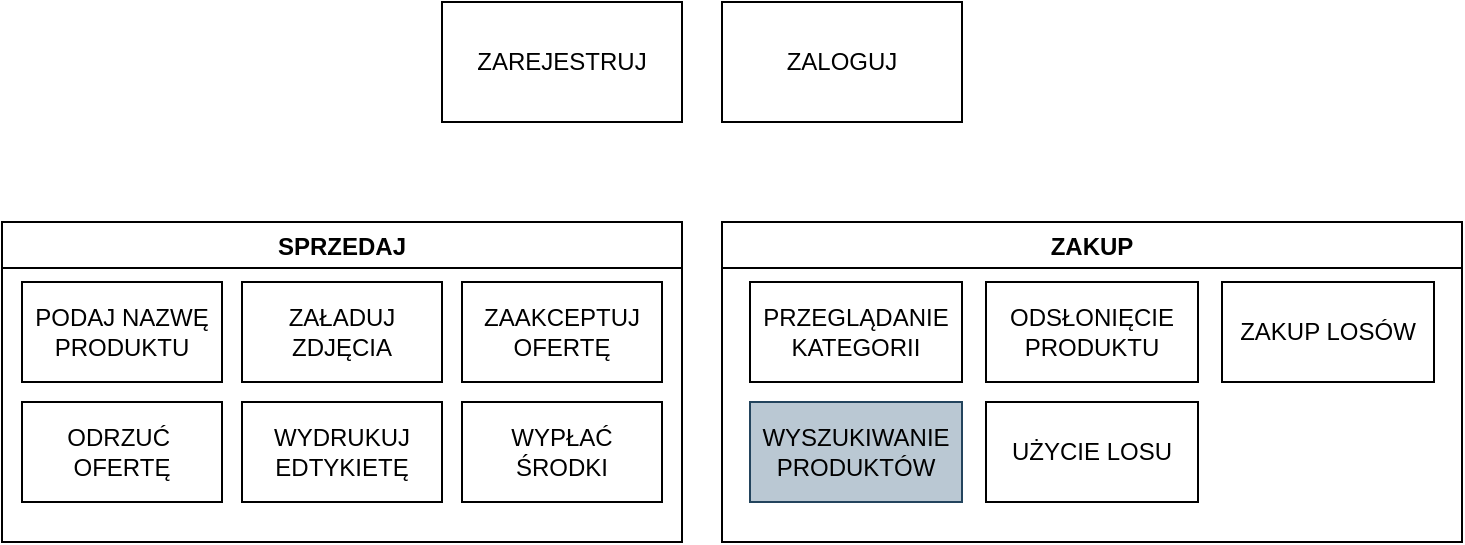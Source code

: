 <mxfile version="14.6.13" type="github" pages="2">
  <diagram id="6o919QupBLJNKG22ZfPB" name="Page-1">
    <mxGraphModel dx="868" dy="482" grid="1" gridSize="10" guides="1" tooltips="1" connect="1" arrows="1" fold="1" page="1" pageScale="1" pageWidth="827" pageHeight="1169" math="0" shadow="0">
      <root>
        <mxCell id="0" />
        <mxCell id="1" parent="0" />
        <mxCell id="N0_1NBLjWfqgBaOUi9xD-1" value="ZAREJESTRUJ" style="rounded=0;whiteSpace=wrap;html=1;" parent="1" vertex="1">
          <mxGeometry x="260" y="60" width="120" height="60" as="geometry" />
        </mxCell>
        <mxCell id="N0_1NBLjWfqgBaOUi9xD-2" value="ZALOGUJ" style="rounded=0;whiteSpace=wrap;html=1;" parent="1" vertex="1">
          <mxGeometry x="400" y="60" width="120" height="60" as="geometry" />
        </mxCell>
        <mxCell id="N0_1NBLjWfqgBaOUi9xD-11" value="SPRZEDAJ" style="swimlane;" parent="1" vertex="1">
          <mxGeometry x="40" y="170" width="340" height="160" as="geometry" />
        </mxCell>
        <mxCell id="N0_1NBLjWfqgBaOUi9xD-10" value="PODAJ NAZWĘ PRODUKTU" style="rounded=0;whiteSpace=wrap;html=1;" parent="N0_1NBLjWfqgBaOUi9xD-11" vertex="1">
          <mxGeometry x="10" y="30" width="100" height="50" as="geometry" />
        </mxCell>
        <mxCell id="N0_1NBLjWfqgBaOUi9xD-14" value="ZAŁADUJ ZDJĘCIA&lt;br&gt;" style="rounded=0;whiteSpace=wrap;html=1;" parent="N0_1NBLjWfqgBaOUi9xD-11" vertex="1">
          <mxGeometry x="120" y="30" width="100" height="50" as="geometry" />
        </mxCell>
        <mxCell id="N0_1NBLjWfqgBaOUi9xD-15" value="ZAAKCEPTUJ OFERTĘ&lt;br&gt;" style="rounded=0;whiteSpace=wrap;html=1;" parent="N0_1NBLjWfqgBaOUi9xD-11" vertex="1">
          <mxGeometry x="230" y="30" width="100" height="50" as="geometry" />
        </mxCell>
        <mxCell id="N0_1NBLjWfqgBaOUi9xD-16" value="ODRZUĆ&amp;nbsp;&lt;br&gt;OFERTĘ" style="rounded=0;whiteSpace=wrap;html=1;" parent="N0_1NBLjWfqgBaOUi9xD-11" vertex="1">
          <mxGeometry x="10" y="90" width="100" height="50" as="geometry" />
        </mxCell>
        <mxCell id="N0_1NBLjWfqgBaOUi9xD-17" value="WYDRUKUJ EDTYKIETĘ&lt;br&gt;" style="rounded=0;whiteSpace=wrap;html=1;" parent="N0_1NBLjWfqgBaOUi9xD-11" vertex="1">
          <mxGeometry x="120" y="90" width="100" height="50" as="geometry" />
        </mxCell>
        <mxCell id="N0_1NBLjWfqgBaOUi9xD-18" value="WYPŁAĆ ŚRODKI&lt;br&gt;" style="rounded=0;whiteSpace=wrap;html=1;" parent="N0_1NBLjWfqgBaOUi9xD-11" vertex="1">
          <mxGeometry x="230" y="90" width="100" height="50" as="geometry" />
        </mxCell>
        <mxCell id="N0_1NBLjWfqgBaOUi9xD-19" value="ZAKUP" style="swimlane;" parent="1" vertex="1">
          <mxGeometry x="400" y="170" width="370" height="160" as="geometry" />
        </mxCell>
        <mxCell id="N0_1NBLjWfqgBaOUi9xD-4" value="PRZEGLĄDANIE KATEGORII&lt;br&gt;" style="rounded=0;whiteSpace=wrap;html=1;" parent="N0_1NBLjWfqgBaOUi9xD-19" vertex="1">
          <mxGeometry x="14" y="30" width="106" height="50" as="geometry" />
        </mxCell>
        <mxCell id="N0_1NBLjWfqgBaOUi9xD-22" value="ODSŁONIĘCIE PRODUKTU" style="rounded=0;whiteSpace=wrap;html=1;" parent="N0_1NBLjWfqgBaOUi9xD-19" vertex="1">
          <mxGeometry x="132" y="30" width="106" height="50" as="geometry" />
        </mxCell>
        <mxCell id="N0_1NBLjWfqgBaOUi9xD-23" value="ZAKUP LOSÓW" style="rounded=0;whiteSpace=wrap;html=1;" parent="N0_1NBLjWfqgBaOUi9xD-19" vertex="1">
          <mxGeometry x="250" y="30" width="106" height="50" as="geometry" />
        </mxCell>
        <mxCell id="N0_1NBLjWfqgBaOUi9xD-24" value="WYSZUKIWANIE PRODUKTÓW" style="rounded=0;whiteSpace=wrap;html=1;fillColor=#bac8d3;strokeColor=#23445d;" parent="N0_1NBLjWfqgBaOUi9xD-19" vertex="1">
          <mxGeometry x="14" y="90" width="106" height="50" as="geometry" />
        </mxCell>
        <mxCell id="N0_1NBLjWfqgBaOUi9xD-25" value="UŻYCIE LOSU" style="rounded=0;whiteSpace=wrap;html=1;" parent="N0_1NBLjWfqgBaOUi9xD-19" vertex="1">
          <mxGeometry x="132" y="90" width="106" height="50" as="geometry" />
        </mxCell>
      </root>
    </mxGraphModel>
  </diagram>
  <diagram id="MaYgOAsmym2ioP26NYiP" name="Page-2">
    <mxGraphModel dx="868" dy="482" grid="1" gridSize="10" guides="1" tooltips="1" connect="1" arrows="1" fold="1" page="1" pageScale="1" pageWidth="827" pageHeight="1169" math="0" shadow="0">
      <root>
        <mxCell id="mr3qkcb6bkzw9Bo_l3op-0" />
        <mxCell id="mr3qkcb6bkzw9Bo_l3op-1" parent="mr3qkcb6bkzw9Bo_l3op-0" />
        <mxCell id="mr3qkcb6bkzw9Bo_l3op-2" value="USE CASE" style="swimlane;html=1;childLayout=stackLayout;resizeParent=1;resizeParentMax=0;startSize=20;" parent="mr3qkcb6bkzw9Bo_l3op-1" vertex="1">
          <mxGeometry x="100" y="40" width="610" height="2480" as="geometry" />
        </mxCell>
        <mxCell id="mr3qkcb6bkzw9Bo_l3op-3" value="SPRZEDAJĄCY" style="swimlane;html=1;startSize=20;" parent="mr3qkcb6bkzw9Bo_l3op-2" vertex="1">
          <mxGeometry y="20" width="200" height="2460" as="geometry" />
        </mxCell>
        <mxCell id="wdVvuOZxuQAIECusziBa-2" style="edgeStyle=orthogonalEdgeStyle;rounded=0;orthogonalLoop=1;jettySize=auto;html=1;entryX=0.5;entryY=0;entryDx=0;entryDy=0;entryPerimeter=0;fontColor=#080808;" parent="mr3qkcb6bkzw9Bo_l3op-3" source="8k7K4rcvOM00G_uRZknB-0" target="5FcEl2AVE-UnWYuh6oi8-0" edge="1">
          <mxGeometry relative="1" as="geometry" />
        </mxCell>
        <mxCell id="8k7K4rcvOM00G_uRZknB-0" value="KLIKNIĘCIE&#xa; SPRZEDAJ" style="points=[[0.25,0,0],[0.5,0,0],[0.75,0,0],[1,0.25,0],[1,0.5,0],[1,0.75,0],[0.75,1,0],[0.5,1,0],[0.25,1,0],[0,0.75,0],[0,0.5,0],[0,0.25,0]];shape=mxgraph.bpmn.task;rectStyle=rounded;size=10;taskMarker=abstract;labelBackgroundColor=none;" parent="mr3qkcb6bkzw9Bo_l3op-3" vertex="1">
          <mxGeometry x="50" y="50" width="100" height="60" as="geometry" />
        </mxCell>
        <mxCell id="5FcEl2AVE-UnWYuh6oi8-0" value="UZUPEŁNIENIE&#xa;PODST.&#xa; DANYCH O &#xa;PRODUKCIE " style="points=[[0.25,0,0],[0.5,0,0],[0.75,0,0],[1,0.25,0],[1,0.5,0],[1,0.75,0],[0.75,1,0],[0.5,1,0],[0.25,1,0],[0,0.75,0],[0,0.5,0],[0,0.25,0]];shape=mxgraph.bpmn.task;rectStyle=rounded;size=10;taskMarker=abstract;labelBackgroundColor=none;" parent="mr3qkcb6bkzw9Bo_l3op-3" vertex="1">
          <mxGeometry x="50" y="140" width="100" height="60" as="geometry" />
        </mxCell>
        <mxCell id="wdVvuOZxuQAIECusziBa-9" style="edgeStyle=orthogonalEdgeStyle;rounded=0;orthogonalLoop=1;jettySize=auto;html=1;entryX=0.5;entryY=0;entryDx=0;entryDy=0;entryPerimeter=0;fontColor=#080808;" parent="mr3qkcb6bkzw9Bo_l3op-3" source="wdVvuOZxuQAIECusziBa-5" target="wdVvuOZxuQAIECusziBa-7" edge="1">
          <mxGeometry relative="1" as="geometry" />
        </mxCell>
        <mxCell id="wdVvuOZxuQAIECusziBa-5" value="ZAŁADOWANIE&#xa;ZDJĘĆ &#xa;PRODUKTU" style="points=[[0.25,0,0],[0.5,0,0],[0.75,0,0],[1,0.25,0],[1,0.5,0],[1,0.75,0],[0.75,1,0],[0.5,1,0],[0.25,1,0],[0,0.75,0],[0,0.5,0],[0,0.25,0]];shape=mxgraph.bpmn.task;rectStyle=rounded;size=10;taskMarker=abstract;labelBackgroundColor=none;" parent="mr3qkcb6bkzw9Bo_l3op-3" vertex="1">
          <mxGeometry x="50" y="240" width="100" height="60" as="geometry" />
        </mxCell>
        <mxCell id="wdVvuOZxuQAIECusziBa-7" value="POPROŚ &#xa;O OFERTĘ" style="points=[[0.25,0,0],[0.5,0,0],[0.75,0,0],[1,0.25,0],[1,0.5,0],[1,0.75,0],[0.75,1,0],[0.5,1,0],[0.25,1,0],[0,0.75,0],[0,0.5,0],[0,0.25,0]];shape=mxgraph.bpmn.task;rectStyle=rounded;size=10;taskMarker=abstract;labelBackgroundColor=none;" parent="mr3qkcb6bkzw9Bo_l3op-3" vertex="1">
          <mxGeometry x="50" y="330" width="100" height="60" as="geometry" />
        </mxCell>
        <mxCell id="wdVvuOZxuQAIECusziBa-13" value="AKCEPTACJA &#xa;OFERTY" style="points=[[0.25,0,0],[0.5,0,0],[0.75,0,0],[1,0.25,0],[1,0.5,0],[1,0.75,0],[0.75,1,0],[0.5,1,0],[0.25,1,0],[0,0.75,0],[0,0.5,0],[0,0.25,0]];shape=mxgraph.bpmn.task;rectStyle=rounded;size=10;taskMarker=abstract;labelBackgroundColor=none;" parent="mr3qkcb6bkzw9Bo_l3op-3" vertex="1">
          <mxGeometry x="50" y="440" width="100" height="60" as="geometry" />
        </mxCell>
        <mxCell id="wdVvuOZxuQAIECusziBa-26" style="edgeStyle=orthogonalEdgeStyle;rounded=0;orthogonalLoop=1;jettySize=auto;html=1;entryX=0.5;entryY=0;entryDx=0;entryDy=0;entryPerimeter=0;fontColor=#080808;" parent="mr3qkcb6bkzw9Bo_l3op-3" source="wdVvuOZxuQAIECusziBa-23" target="wdVvuOZxuQAIECusziBa-25" edge="1">
          <mxGeometry relative="1" as="geometry" />
        </mxCell>
        <mxCell id="wdVvuOZxuQAIECusziBa-23" value="&#xa;NADANIE PACZKI&#xa;" style="points=[[0.25,0,0],[0.5,0,0],[0.75,0,0],[1,0.25,0],[1,0.5,0],[1,0.75,0],[0.75,1,0],[0.5,1,0],[0.25,1,0],[0,0.75,0],[0,0.5,0],[0,0.25,0]];shape=mxgraph.bpmn.task;rectStyle=rounded;size=10;taskMarker=abstract;labelBackgroundColor=none;" parent="mr3qkcb6bkzw9Bo_l3op-3" vertex="1">
          <mxGeometry x="45" y="880" width="110" height="60" as="geometry" />
        </mxCell>
        <mxCell id="wdVvuOZxuQAIECusziBa-25" value="" style="points=[[0.145,0.145,0],[0.5,0,0],[0.855,0.145,0],[1,0.5,0],[0.855,0.855,0],[0.5,1,0],[0.145,0.855,0],[0,0.5,0]];shape=mxgraph.bpmn.event;html=1;verticalLabelPosition=bottom;labelBackgroundColor=#ffffff;verticalAlign=top;align=center;perimeter=ellipsePerimeter;outlineConnect=0;aspect=fixed;outline=standard;symbol=timer;fontColor=#080808;fillColor=#FFFFFF;" parent="mr3qkcb6bkzw9Bo_l3op-3" vertex="1">
          <mxGeometry x="75" y="990" width="50" height="50" as="geometry" />
        </mxCell>
        <mxCell id="wdVvuOZxuQAIECusziBa-64" value="OTRZYMANIE&#xa;ŚRODKÓW" style="points=[[0.25,0,0],[0.5,0,0],[0.75,0,0],[1,0.25,0],[1,0.5,0],[1,0.75,0],[0.75,1,0],[0.5,1,0],[0.25,1,0],[0,0.75,0],[0,0.5,0],[0,0.25,0]];shape=mxgraph.bpmn.task;rectStyle=rounded;size=10;taskMarker=abstract;labelBackgroundColor=none;" parent="mr3qkcb6bkzw9Bo_l3op-3" vertex="1">
          <mxGeometry x="45" y="1130" width="110" height="60" as="geometry" />
        </mxCell>
        <mxCell id="wdVvuOZxuQAIECusziBa-4" style="edgeStyle=orthogonalEdgeStyle;rounded=0;orthogonalLoop=1;jettySize=auto;html=1;entryX=0;entryY=0.5;entryDx=0;entryDy=0;entryPerimeter=0;fontColor=#080808;" parent="mr3qkcb6bkzw9Bo_l3op-2" source="5FcEl2AVE-UnWYuh6oi8-0" target="wdVvuOZxuQAIECusziBa-3" edge="1">
          <mxGeometry relative="1" as="geometry" />
        </mxCell>
        <mxCell id="wdVvuOZxuQAIECusziBa-6" style="edgeStyle=orthogonalEdgeStyle;rounded=0;orthogonalLoop=1;jettySize=auto;html=1;entryX=1;entryY=0.5;entryDx=0;entryDy=0;entryPerimeter=0;fontColor=#080808;" parent="mr3qkcb6bkzw9Bo_l3op-2" source="wdVvuOZxuQAIECusziBa-3" target="wdVvuOZxuQAIECusziBa-5" edge="1">
          <mxGeometry relative="1" as="geometry">
            <Array as="points">
              <mxPoint x="300" y="290" />
            </Array>
          </mxGeometry>
        </mxCell>
        <mxCell id="wdVvuOZxuQAIECusziBa-10" style="edgeStyle=orthogonalEdgeStyle;rounded=0;orthogonalLoop=1;jettySize=auto;html=1;entryX=0;entryY=0.5;entryDx=0;entryDy=0;entryPerimeter=0;fontColor=#080808;" parent="mr3qkcb6bkzw9Bo_l3op-2" source="wdVvuOZxuQAIECusziBa-7" target="wdVvuOZxuQAIECusziBa-8" edge="1">
          <mxGeometry relative="1" as="geometry" />
        </mxCell>
        <mxCell id="wdVvuOZxuQAIECusziBa-14" style="edgeStyle=orthogonalEdgeStyle;rounded=0;orthogonalLoop=1;jettySize=auto;html=1;fontColor=#080808;" parent="mr3qkcb6bkzw9Bo_l3op-2" source="wdVvuOZxuQAIECusziBa-11" target="wdVvuOZxuQAIECusziBa-13" edge="1">
          <mxGeometry relative="1" as="geometry" />
        </mxCell>
        <mxCell id="wdVvuOZxuQAIECusziBa-24" style="edgeStyle=orthogonalEdgeStyle;rounded=0;orthogonalLoop=1;jettySize=auto;html=1;entryX=1;entryY=0.5;entryDx=0;entryDy=0;entryPerimeter=0;fontColor=#080808;" parent="mr3qkcb6bkzw9Bo_l3op-2" source="wdVvuOZxuQAIECusziBa-21" target="wdVvuOZxuQAIECusziBa-23" edge="1">
          <mxGeometry relative="1" as="geometry" />
        </mxCell>
        <mxCell id="wdVvuOZxuQAIECusziBa-28" style="edgeStyle=orthogonalEdgeStyle;rounded=0;orthogonalLoop=1;jettySize=auto;html=1;entryX=-0.018;entryY=0.617;entryDx=0;entryDy=0;entryPerimeter=0;fontColor=#080808;" parent="mr3qkcb6bkzw9Bo_l3op-2" source="wdVvuOZxuQAIECusziBa-25" target="wdVvuOZxuQAIECusziBa-27" edge="1">
          <mxGeometry relative="1" as="geometry" />
        </mxCell>
        <mxCell id="wdVvuOZxuQAIECusziBa-65" style="edgeStyle=orthogonalEdgeStyle;rounded=0;orthogonalLoop=1;jettySize=auto;html=1;entryX=1;entryY=0.5;entryDx=0;entryDy=0;entryPerimeter=0;fontColor=#080808;" parent="mr3qkcb6bkzw9Bo_l3op-2" source="wdVvuOZxuQAIECusziBa-62" target="wdVvuOZxuQAIECusziBa-64" edge="1">
          <mxGeometry relative="1" as="geometry" />
        </mxCell>
        <mxCell id="rfytEBQjsPc9L-cQObn6-0" style="edgeStyle=orthogonalEdgeStyle;rounded=0;orthogonalLoop=1;jettySize=auto;html=1;entryX=0;entryY=0.5;entryDx=0;entryDy=0;entryPerimeter=0;fontColor=#080808;" parent="mr3qkcb6bkzw9Bo_l3op-2" source="wdVvuOZxuQAIECusziBa-13" target="wdVvuOZxuQAIECusziBa-15" edge="1">
          <mxGeometry relative="1" as="geometry">
            <Array as="points">
              <mxPoint x="100" y="600" />
            </Array>
          </mxGeometry>
        </mxCell>
        <mxCell id="mr3qkcb6bkzw9Bo_l3op-4" value="SYSTEM" style="swimlane;html=1;startSize=20;" parent="mr3qkcb6bkzw9Bo_l3op-2" vertex="1">
          <mxGeometry x="200" y="20" width="200" height="2460" as="geometry" />
        </mxCell>
        <mxCell id="wdVvuOZxuQAIECusziBa-3" value="PIERWSZA&#xa;INDENTYFIKACJA &#xa;PRODUKTU" style="points=[[0.25,0,0],[0.5,0,0],[0.75,0,0],[1,0.25,0],[1,0.5,0],[1,0.75,0],[0.75,1,0],[0.5,1,0],[0.25,1,0],[0,0.75,0],[0,0.5,0],[0,0.25,0]];shape=mxgraph.bpmn.task;rectStyle=rounded;size=10;taskMarker=abstract;labelBackgroundColor=none;" parent="mr3qkcb6bkzw9Bo_l3op-4" vertex="1">
          <mxGeometry x="40" y="140" width="110" height="60" as="geometry" />
        </mxCell>
        <mxCell id="wdVvuOZxuQAIECusziBa-12" style="edgeStyle=orthogonalEdgeStyle;rounded=0;orthogonalLoop=1;jettySize=auto;html=1;entryX=0.5;entryY=0;entryDx=0;entryDy=0;entryPerimeter=0;fontColor=#080808;" parent="mr3qkcb6bkzw9Bo_l3op-4" source="wdVvuOZxuQAIECusziBa-8" target="wdVvuOZxuQAIECusziBa-11" edge="1">
          <mxGeometry relative="1" as="geometry" />
        </mxCell>
        <mxCell id="wdVvuOZxuQAIECusziBa-8" value="WERYFIKACJA&#xa;OFERTY" style="points=[[0.25,0,0],[0.5,0,0],[0.75,0,0],[1,0.25,0],[1,0.5,0],[1,0.75,0],[0.75,1,0],[0.5,1,0],[0.25,1,0],[0,0.75,0],[0,0.5,0],[0,0.25,0]];shape=mxgraph.bpmn.task;rectStyle=rounded;size=10;taskMarker=abstract;labelBackgroundColor=none;" parent="mr3qkcb6bkzw9Bo_l3op-4" vertex="1">
          <mxGeometry x="40" y="330" width="110" height="60" as="geometry" />
        </mxCell>
        <mxCell id="wdVvuOZxuQAIECusziBa-11" value="PRZEDSTAWIENIE&#xa;OFERTY" style="points=[[0.25,0,0],[0.5,0,0],[0.75,0,0],[1,0.25,0],[1,0.5,0],[1,0.75,0],[0.75,1,0],[0.5,1,0],[0.25,1,0],[0,0.75,0],[0,0.5,0],[0,0.25,0]];shape=mxgraph.bpmn.task;rectStyle=rounded;size=10;taskMarker=abstract;labelBackgroundColor=none;" parent="mr3qkcb6bkzw9Bo_l3op-4" vertex="1">
          <mxGeometry x="40" y="440" width="110" height="60" as="geometry" />
        </mxCell>
        <mxCell id="wdVvuOZxuQAIECusziBa-18" style="edgeStyle=orthogonalEdgeStyle;rounded=0;orthogonalLoop=1;jettySize=auto;html=1;entryX=0.5;entryY=0;entryDx=0;entryDy=0;entryPerimeter=0;fontColor=#080808;" parent="mr3qkcb6bkzw9Bo_l3op-4" source="wdVvuOZxuQAIECusziBa-15" target="wdVvuOZxuQAIECusziBa-17" edge="1">
          <mxGeometry relative="1" as="geometry" />
        </mxCell>
        <mxCell id="wdVvuOZxuQAIECusziBa-15" value="ZMIANA STATUSU&#xa;OFERTY :&#xa; W AKCEPTACJI" style="points=[[0.25,0,0],[0.5,0,0],[0.75,0,0],[1,0.25,0],[1,0.5,0],[1,0.75,0],[0.75,1,0],[0.5,1,0],[0.25,1,0],[0,0.75,0],[0,0.5,0],[0,0.25,0]];shape=mxgraph.bpmn.task;rectStyle=rounded;size=10;taskMarker=abstract;labelBackgroundColor=none;" parent="mr3qkcb6bkzw9Bo_l3op-4" vertex="1">
          <mxGeometry x="40" y="550" width="110" height="60" as="geometry" />
        </mxCell>
        <mxCell id="wdVvuOZxuQAIECusziBa-20" value="ZDJĘCIA OK" style="edgeStyle=orthogonalEdgeStyle;rounded=0;orthogonalLoop=1;jettySize=auto;html=1;entryX=0.5;entryY=0;entryDx=0;entryDy=0;entryPerimeter=0;fontColor=#080808;" parent="mr3qkcb6bkzw9Bo_l3op-4" source="wdVvuOZxuQAIECusziBa-17" target="wdVvuOZxuQAIECusziBa-19" edge="1">
          <mxGeometry relative="1" as="geometry" />
        </mxCell>
        <mxCell id="wdVvuOZxuQAIECusziBa-17" value="WERYFIKACJA&#xa;ZDJĘĆ" style="points=[[0.25,0,0],[0.5,0,0],[0.75,0,0],[1,0.25,0],[1,0.5,0],[1,0.75,0],[0.75,1,0],[0.5,1,0],[0.25,1,0],[0,0.75,0],[0,0.5,0],[0,0.25,0]];shape=mxgraph.bpmn.task;rectStyle=rounded;size=10;taskMarker=abstract;labelBackgroundColor=none;" parent="mr3qkcb6bkzw9Bo_l3op-4" vertex="1">
          <mxGeometry x="40" y="650" width="110" height="60" as="geometry" />
        </mxCell>
        <mxCell id="wdVvuOZxuQAIECusziBa-22" style="edgeStyle=orthogonalEdgeStyle;rounded=0;orthogonalLoop=1;jettySize=auto;html=1;entryX=0.5;entryY=0;entryDx=0;entryDy=0;entryPerimeter=0;fontColor=#080808;" parent="mr3qkcb6bkzw9Bo_l3op-4" source="wdVvuOZxuQAIECusziBa-19" target="wdVvuOZxuQAIECusziBa-21" edge="1">
          <mxGeometry relative="1" as="geometry" />
        </mxCell>
        <mxCell id="wdVvuOZxuQAIECusziBa-19" value="MOŻLIWOŚĆ&#xa;NADANIA&#xa;ETYKIETY" style="points=[[0.25,0,0],[0.5,0,0],[0.75,0,0],[1,0.25,0],[1,0.5,0],[1,0.75,0],[0.75,1,0],[0.5,1,0],[0.25,1,0],[0,0.75,0],[0,0.5,0],[0,0.25,0]];shape=mxgraph.bpmn.task;rectStyle=rounded;size=10;taskMarker=abstract;labelBackgroundColor=none;" parent="mr3qkcb6bkzw9Bo_l3op-4" vertex="1">
          <mxGeometry x="40" y="790" width="110" height="60" as="geometry" />
        </mxCell>
        <mxCell id="wdVvuOZxuQAIECusziBa-21" value="DODANIE &#xa;ŚRODKÓW DO&#xa;WIRTUALNEGO &#xa;PORTFELA" style="points=[[0.25,0,0],[0.5,0,0],[0.75,0,0],[1,0.25,0],[1,0.5,0],[1,0.75,0],[0.75,1,0],[0.5,1,0],[0.25,1,0],[0,0.75,0],[0,0.5,0],[0,0.25,0]];shape=mxgraph.bpmn.task;rectStyle=rounded;size=10;taskMarker=abstract;labelBackgroundColor=none;" parent="mr3qkcb6bkzw9Bo_l3op-4" vertex="1">
          <mxGeometry x="40" y="880" width="110" height="60" as="geometry" />
        </mxCell>
        <mxCell id="wdVvuOZxuQAIECusziBa-63" value="WERYFIKACJA OK" style="edgeStyle=orthogonalEdgeStyle;rounded=0;orthogonalLoop=1;jettySize=auto;html=1;entryX=0.5;entryY=0;entryDx=0;entryDy=0;entryPerimeter=0;fontColor=#080808;" parent="mr3qkcb6bkzw9Bo_l3op-4" source="wdVvuOZxuQAIECusziBa-27" target="wdVvuOZxuQAIECusziBa-62" edge="1">
          <mxGeometry relative="1" as="geometry" />
        </mxCell>
        <mxCell id="wdVvuOZxuQAIECusziBa-27" value="WERYFIKACJA&#xa;PACZKI&#xa;" style="points=[[0.25,0,0],[0.5,0,0],[0.75,0,0],[1,0.25,0],[1,0.5,0],[1,0.75,0],[0.75,1,0],[0.5,1,0],[0.25,1,0],[0,0.75,0],[0,0.5,0],[0,0.25,0]];shape=mxgraph.bpmn.task;rectStyle=rounded;size=10;taskMarker=abstract;labelBackgroundColor=none;" parent="mr3qkcb6bkzw9Bo_l3op-4" vertex="1">
          <mxGeometry x="40" y="1000" width="110" height="60" as="geometry" />
        </mxCell>
        <mxCell id="wdVvuOZxuQAIECusziBa-62" value="UWOLNIENIE &#xa;ŚRODKÓW" style="points=[[0.25,0,0],[0.5,0,0],[0.75,0,0],[1,0.25,0],[1,0.5,0],[1,0.75,0],[0.75,1,0],[0.5,1,0],[0.25,1,0],[0,0.75,0],[0,0.5,0],[0,0.25,0]];shape=mxgraph.bpmn.task;rectStyle=rounded;size=10;taskMarker=abstract;labelBackgroundColor=none;" parent="mr3qkcb6bkzw9Bo_l3op-4" vertex="1">
          <mxGeometry x="40" y="1130" width="110" height="60" as="geometry" />
        </mxCell>
        <mxCell id="Ejo7PZQlEiL7PZhefvRs-3" value="DODANIE&#xa;PRODUKTU&#xa;DO KOSZYKA" style="points=[[0.25,0,0],[0.5,0,0],[0.75,0,0],[1,0.25,0],[1,0.5,0],[1,0.75,0],[0.75,1,0],[0.5,1,0],[0.25,1,0],[0,0.75,0],[0,0.5,0],[0,0.25,0]];shape=mxgraph.bpmn.task;rectStyle=rounded;size=10;taskMarker=abstract;labelBackgroundColor=none;" vertex="1" parent="mr3qkcb6bkzw9Bo_l3op-4">
          <mxGeometry x="30" y="1440" width="110" height="60" as="geometry" />
        </mxCell>
        <mxCell id="Ejo7PZQlEiL7PZhefvRs-50" value="WYŚWIETLENIE&#xa;PODSUMOWANIA&#xa;ZAMÓWIENIA" style="points=[[0.25,0,0],[0.5,0,0],[0.75,0,0],[1,0.25,0],[1,0.5,0],[1,0.75,0],[0.75,1,0],[0.5,1,0],[0.25,1,0],[0,0.75,0],[0,0.5,0],[0,0.25,0]];shape=mxgraph.bpmn.task;rectStyle=rounded;size=10;taskMarker=abstract;labelBackgroundColor=none;" vertex="1" parent="mr3qkcb6bkzw9Bo_l3op-4">
          <mxGeometry x="30" y="1580" width="110" height="60" as="geometry" />
        </mxCell>
        <mxCell id="Ejo7PZQlEiL7PZhefvRs-64" style="edgeStyle=orthogonalEdgeStyle;rounded=0;orthogonalLoop=1;jettySize=auto;html=1;entryX=0.5;entryY=0;entryDx=0;entryDy=0;entryPerimeter=0;" edge="1" parent="mr3qkcb6bkzw9Bo_l3op-4" source="Ejo7PZQlEiL7PZhefvRs-62" target="Ejo7PZQlEiL7PZhefvRs-63">
          <mxGeometry relative="1" as="geometry" />
        </mxCell>
        <mxCell id="Ejo7PZQlEiL7PZhefvRs-62" value="ODSŁONIĘCIE&#xa;ZAWARTOŚCI&#xa;BOXU" style="points=[[0.25,0,0],[0.5,0,0],[0.75,0,0],[1,0.25,0],[1,0.5,0],[1,0.75,0],[0.75,1,0],[0.5,1,0],[0.25,1,0],[0,0.75,0],[0,0.5,0],[0,0.25,0]];shape=mxgraph.bpmn.task;rectStyle=rounded;size=10;taskMarker=abstract;labelBackgroundColor=none;" vertex="1" parent="mr3qkcb6bkzw9Bo_l3op-4">
          <mxGeometry x="40" y="1890" width="110" height="60" as="geometry" />
        </mxCell>
        <mxCell id="Ejo7PZQlEiL7PZhefvRs-63" value="DODANIE &#xa;ZAMÓWIENIA&#xa;DO BAZY" style="points=[[0.25,0,0],[0.5,0,0],[0.75,0,0],[1,0.25,0],[1,0.5,0],[1,0.75,0],[0.75,1,0],[0.5,1,0],[0.25,1,0],[0,0.75,0],[0,0.5,0],[0,0.25,0]];shape=mxgraph.bpmn.task;rectStyle=rounded;size=10;taskMarker=abstract;labelBackgroundColor=none;" vertex="1" parent="mr3qkcb6bkzw9Bo_l3op-4">
          <mxGeometry x="40" y="2010" width="110" height="60" as="geometry" />
        </mxCell>
        <mxCell id="Ejo7PZQlEiL7PZhefvRs-66" value="WYGENEROWANIE&#xa;ETYKIETY I NADANIE&#xa;PACZKI" style="points=[[0.25,0,0],[0.5,0,0],[0.75,0,0],[1,0.25,0],[1,0.5,0],[1,0.75,0],[0.75,1,0],[0.5,1,0],[0.25,1,0],[0,0.75,0],[0,0.5,0],[0,0.25,0]];shape=mxgraph.bpmn.task;rectStyle=rounded;size=10;taskMarker=abstract;labelBackgroundColor=none;" vertex="1" parent="mr3qkcb6bkzw9Bo_l3op-4">
          <mxGeometry x="30" y="2140" width="130" height="60" as="geometry" />
        </mxCell>
        <mxCell id="mr3qkcb6bkzw9Bo_l3op-5" value="KUPUJĄCY" style="swimlane;html=1;startSize=20;" parent="mr3qkcb6bkzw9Bo_l3op-2" vertex="1">
          <mxGeometry x="400" y="20" width="210" height="2460" as="geometry" />
        </mxCell>
        <mxCell id="a4_hmYB8UqVXJ_5FLJ9w-0" value="KLIKNIĘCIE KUP" style="points=[[0.25,0,0],[0.5,0,0],[0.75,0,0],[1,0.25,0],[1,0.5,0],[1,0.75,0],[0.75,1,0],[0.5,1,0],[0.25,1,0],[0,0.75,0],[0,0.5,0],[0,0.25,0]];shape=mxgraph.bpmn.task;rectStyle=rounded;size=10;taskMarker=abstract;labelBackgroundColor=none;" vertex="1" parent="mr3qkcb6bkzw9Bo_l3op-5">
          <mxGeometry x="50" y="1440" width="110" height="60" as="geometry" />
        </mxCell>
        <mxCell id="Ejo7PZQlEiL7PZhefvRs-47" value="opcjonalnie" style="edgeStyle=orthogonalEdgeStyle;rounded=0;orthogonalLoop=1;jettySize=auto;html=1;entryX=0.5;entryY=0;entryDx=0;entryDy=0;entryPerimeter=0;" edge="1" parent="mr3qkcb6bkzw9Bo_l3op-5" source="Ejo7PZQlEiL7PZhefvRs-45" target="Ejo7PZQlEiL7PZhefvRs-46">
          <mxGeometry relative="1" as="geometry" />
        </mxCell>
        <mxCell id="Ejo7PZQlEiL7PZhefvRs-45" value="WYSZUKANIE&#xa;BOXU" style="points=[[0.25,0,0],[0.5,0,0],[0.75,0,0],[1,0.25,0],[1,0.5,0],[1,0.75,0],[0.75,1,0],[0.5,1,0],[0.25,1,0],[0,0.75,0],[0,0.5,0],[0,0.25,0]];shape=mxgraph.bpmn.task;rectStyle=rounded;size=10;taskMarker=abstract;labelBackgroundColor=none;" vertex="1" parent="mr3qkcb6bkzw9Bo_l3op-5">
          <mxGeometry x="50" y="1210" width="110" height="60" as="geometry" />
        </mxCell>
        <mxCell id="Ejo7PZQlEiL7PZhefvRs-48" style="edgeStyle=orthogonalEdgeStyle;rounded=0;orthogonalLoop=1;jettySize=auto;html=1;entryX=0.5;entryY=0;entryDx=0;entryDy=0;entryPerimeter=0;" edge="1" parent="mr3qkcb6bkzw9Bo_l3op-5" source="Ejo7PZQlEiL7PZhefvRs-46" target="a4_hmYB8UqVXJ_5FLJ9w-0">
          <mxGeometry relative="1" as="geometry" />
        </mxCell>
        <mxCell id="Ejo7PZQlEiL7PZhefvRs-46" value="ODSŁONIĘCIE&#xa;JEDNEGO&#xa;PRODUKTU" style="points=[[0.25,0,0],[0.5,0,0],[0.75,0,0],[1,0.25,0],[1,0.5,0],[1,0.75,0],[0.75,1,0],[0.5,1,0],[0.25,1,0],[0,0.75,0],[0,0.5,0],[0,0.25,0]];shape=mxgraph.bpmn.task;rectStyle=rounded;size=10;taskMarker=abstract;labelBackgroundColor=none;" vertex="1" parent="mr3qkcb6bkzw9Bo_l3op-5">
          <mxGeometry x="50" y="1330" width="110" height="60" as="geometry" />
        </mxCell>
        <mxCell id="Ejo7PZQlEiL7PZhefvRs-56" style="edgeStyle=orthogonalEdgeStyle;rounded=0;orthogonalLoop=1;jettySize=auto;html=1;entryX=0.5;entryY=0;entryDx=0;entryDy=0;entryPerimeter=0;" edge="1" parent="mr3qkcb6bkzw9Bo_l3op-5" source="Ejo7PZQlEiL7PZhefvRs-51" target="Ejo7PZQlEiL7PZhefvRs-55">
          <mxGeometry relative="1" as="geometry">
            <Array as="points">
              <mxPoint x="105" y="1670" />
              <mxPoint x="155" y="1670" />
            </Array>
          </mxGeometry>
        </mxCell>
        <mxCell id="Ejo7PZQlEiL7PZhefvRs-51" value="WYBÓR SPOSOBU&#xa;DOSTAWY &#xa;I PŁATNOŚCI" style="points=[[0.25,0,0],[0.5,0,0],[0.75,0,0],[1,0.25,0],[1,0.5,0],[1,0.75,0],[0.75,1,0],[0.5,1,0],[0.25,1,0],[0,0.75,0],[0,0.5,0],[0,0.25,0]];shape=mxgraph.bpmn.task;rectStyle=rounded;size=10;taskMarker=abstract;labelBackgroundColor=none;" vertex="1" parent="mr3qkcb6bkzw9Bo_l3op-5">
          <mxGeometry x="50" y="1580" width="110" height="60" as="geometry" />
        </mxCell>
        <mxCell id="Ejo7PZQlEiL7PZhefvRs-59" style="edgeStyle=orthogonalEdgeStyle;rounded=0;orthogonalLoop=1;jettySize=auto;html=1;entryX=0.5;entryY=0;entryDx=0;entryDy=0;entryPerimeter=0;" edge="1" parent="mr3qkcb6bkzw9Bo_l3op-5" source="Ejo7PZQlEiL7PZhefvRs-54" target="Ejo7PZQlEiL7PZhefvRs-58">
          <mxGeometry relative="1" as="geometry" />
        </mxCell>
        <mxCell id="Ejo7PZQlEiL7PZhefvRs-54" value="PODANIE &#xa;DANYCH&#xa;ADRESOWYCH" style="points=[[0.25,0,0],[0.5,0,0],[0.75,0,0],[1,0.25,0],[1,0.5,0],[1,0.75,0],[0.75,1,0],[0.5,1,0],[0.25,1,0],[0,0.75,0],[0,0.5,0],[0,0.25,0]];shape=mxgraph.bpmn.task;rectStyle=rounded;size=10;taskMarker=abstract;labelBackgroundColor=none;" vertex="1" parent="mr3qkcb6bkzw9Bo_l3op-5">
          <mxGeometry x="10" y="1730" width="90" height="60" as="geometry" />
        </mxCell>
        <mxCell id="Ejo7PZQlEiL7PZhefvRs-60" style="edgeStyle=orthogonalEdgeStyle;rounded=0;orthogonalLoop=1;jettySize=auto;html=1;entryX=0.5;entryY=0;entryDx=0;entryDy=0;entryPerimeter=0;" edge="1" parent="mr3qkcb6bkzw9Bo_l3op-5" source="Ejo7PZQlEiL7PZhefvRs-55" target="Ejo7PZQlEiL7PZhefvRs-58">
          <mxGeometry relative="1" as="geometry" />
        </mxCell>
        <mxCell id="Ejo7PZQlEiL7PZhefvRs-55" value="LOGOWANIE" style="points=[[0.25,0,0],[0.5,0,0],[0.75,0,0],[1,0.25,0],[1,0.5,0],[1,0.75,0],[0.75,1,0],[0.5,1,0],[0.25,1,0],[0,0.75,0],[0,0.5,0],[0,0.25,0]];shape=mxgraph.bpmn.task;rectStyle=rounded;size=10;taskMarker=abstract;labelBackgroundColor=none;" vertex="1" parent="mr3qkcb6bkzw9Bo_l3op-5">
          <mxGeometry x="110" y="1730" width="90" height="60" as="geometry" />
        </mxCell>
        <mxCell id="Ejo7PZQlEiL7PZhefvRs-53" style="edgeStyle=orthogonalEdgeStyle;rounded=0;orthogonalLoop=1;jettySize=auto;html=1;exitX=0.5;exitY=1;exitDx=0;exitDy=0;exitPerimeter=0;entryX=0.5;entryY=0;entryDx=0;entryDy=0;entryPerimeter=0;" edge="1" parent="mr3qkcb6bkzw9Bo_l3op-5" source="Ejo7PZQlEiL7PZhefvRs-51" target="Ejo7PZQlEiL7PZhefvRs-54">
          <mxGeometry relative="1" as="geometry">
            <mxPoint x="95" y="1700" as="targetPoint" />
            <Array as="points">
              <mxPoint x="105" y="1670" />
              <mxPoint x="55" y="1670" />
            </Array>
          </mxGeometry>
        </mxCell>
        <mxCell id="Ejo7PZQlEiL7PZhefvRs-58" value="DOKONANIE&#xa;PŁATNOŚCI" style="points=[[0.25,0,0],[0.5,0,0],[0.75,0,0],[1,0.25,0],[1,0.5,0],[1,0.75,0],[0.75,1,0],[0.5,1,0],[0.25,1,0],[0,0.75,0],[0,0.5,0],[0,0.25,0]];shape=mxgraph.bpmn.task;rectStyle=rounded;size=10;taskMarker=abstract;labelBackgroundColor=none;" vertex="1" parent="mr3qkcb6bkzw9Bo_l3op-5">
          <mxGeometry x="45" y="1890" width="110" height="60" as="geometry" />
        </mxCell>
        <mxCell id="Ejo7PZQlEiL7PZhefvRs-71" style="edgeStyle=orthogonalEdgeStyle;rounded=0;orthogonalLoop=1;jettySize=auto;html=1;entryX=0.5;entryY=0;entryDx=0;entryDy=0;entryPerimeter=0;" edge="1" parent="mr3qkcb6bkzw9Bo_l3op-5" source="Ejo7PZQlEiL7PZhefvRs-67" target="Ejo7PZQlEiL7PZhefvRs-69">
          <mxGeometry relative="1" as="geometry" />
        </mxCell>
        <mxCell id="Ejo7PZQlEiL7PZhefvRs-67" value="" style="points=[[0.145,0.145,0],[0.5,0,0],[0.855,0.145,0],[1,0.5,0],[0.855,0.855,0],[0.5,1,0],[0.145,0.855,0],[0,0.5,0]];shape=mxgraph.bpmn.event;html=1;verticalLabelPosition=bottom;labelBackgroundColor=#ffffff;verticalAlign=top;align=center;perimeter=ellipsePerimeter;outlineConnect=0;aspect=fixed;outline=standard;symbol=timer;fontColor=#080808;fillColor=#FFFFFF;" vertex="1" parent="mr3qkcb6bkzw9Bo_l3op-5">
          <mxGeometry x="80" y="2180" width="50" height="50" as="geometry" />
        </mxCell>
        <mxCell id="Ejo7PZQlEiL7PZhefvRs-69" value="OTRZYMANIE &#xa;PACZKI" style="points=[[0.25,0,0],[0.5,0,0],[0.75,0,0],[1,0.25,0],[1,0.5,0],[1,0.75,0],[0.75,1,0],[0.5,1,0],[0.25,1,0],[0,0.75,0],[0,0.5,0],[0,0.25,0]];shape=mxgraph.bpmn.task;rectStyle=rounded;size=10;taskMarker=abstract;labelBackgroundColor=none;" vertex="1" parent="mr3qkcb6bkzw9Bo_l3op-5">
          <mxGeometry x="40" y="2310" width="130" height="60" as="geometry" />
        </mxCell>
        <mxCell id="Ejo7PZQlEiL7PZhefvRs-4" style="edgeStyle=orthogonalEdgeStyle;rounded=0;orthogonalLoop=1;jettySize=auto;html=1;entryX=1;entryY=0.5;entryDx=0;entryDy=0;entryPerimeter=0;" edge="1" parent="mr3qkcb6bkzw9Bo_l3op-2" source="a4_hmYB8UqVXJ_5FLJ9w-0" target="Ejo7PZQlEiL7PZhefvRs-3">
          <mxGeometry relative="1" as="geometry" />
        </mxCell>
        <mxCell id="Ejo7PZQlEiL7PZhefvRs-52" style="edgeStyle=orthogonalEdgeStyle;rounded=0;orthogonalLoop=1;jettySize=auto;html=1;entryX=0;entryY=0.5;entryDx=0;entryDy=0;entryPerimeter=0;" edge="1" parent="mr3qkcb6bkzw9Bo_l3op-2" source="Ejo7PZQlEiL7PZhefvRs-50" target="Ejo7PZQlEiL7PZhefvRs-51">
          <mxGeometry relative="1" as="geometry" />
        </mxCell>
        <mxCell id="Ejo7PZQlEiL7PZhefvRs-61" style="edgeStyle=orthogonalEdgeStyle;rounded=0;orthogonalLoop=1;jettySize=auto;html=1;entryX=1;entryY=0.5;entryDx=0;entryDy=0;entryPerimeter=0;" edge="1" parent="mr3qkcb6bkzw9Bo_l3op-2" source="Ejo7PZQlEiL7PZhefvRs-58" target="Ejo7PZQlEiL7PZhefvRs-62">
          <mxGeometry relative="1" as="geometry">
            <mxPoint x="350" y="1870" as="targetPoint" />
          </mxGeometry>
        </mxCell>
        <mxCell id="Ejo7PZQlEiL7PZhefvRs-68" style="edgeStyle=orthogonalEdgeStyle;rounded=0;orthogonalLoop=1;jettySize=auto;html=1;" edge="1" parent="mr3qkcb6bkzw9Bo_l3op-2" source="Ejo7PZQlEiL7PZhefvRs-66" target="Ejo7PZQlEiL7PZhefvRs-67">
          <mxGeometry relative="1" as="geometry" />
        </mxCell>
        <mxCell id="Ejo7PZQlEiL7PZhefvRs-49" style="edgeStyle=orthogonalEdgeStyle;rounded=0;orthogonalLoop=1;jettySize=auto;html=1;" edge="1" parent="mr3qkcb6bkzw9Bo_l3op-1" source="Ejo7PZQlEiL7PZhefvRs-3">
          <mxGeometry relative="1" as="geometry">
            <mxPoint x="385" y="1640" as="targetPoint" />
          </mxGeometry>
        </mxCell>
        <mxCell id="Ejo7PZQlEiL7PZhefvRs-65" style="edgeStyle=orthogonalEdgeStyle;rounded=0;orthogonalLoop=1;jettySize=auto;html=1;" edge="1" parent="mr3qkcb6bkzw9Bo_l3op-1" source="Ejo7PZQlEiL7PZhefvRs-63">
          <mxGeometry relative="1" as="geometry">
            <mxPoint x="395" y="2200" as="targetPoint" />
          </mxGeometry>
        </mxCell>
        <mxCell id="Ejo7PZQlEiL7PZhefvRs-72" value="" style="endArrow=none;html=1;" edge="1" parent="mr3qkcb6bkzw9Bo_l3op-1">
          <mxGeometry width="50" height="50" relative="1" as="geometry">
            <mxPoint x="100" y="1260" as="sourcePoint" />
            <mxPoint x="710" y="1260" as="targetPoint" />
          </mxGeometry>
        </mxCell>
      </root>
    </mxGraphModel>
  </diagram>
</mxfile>
